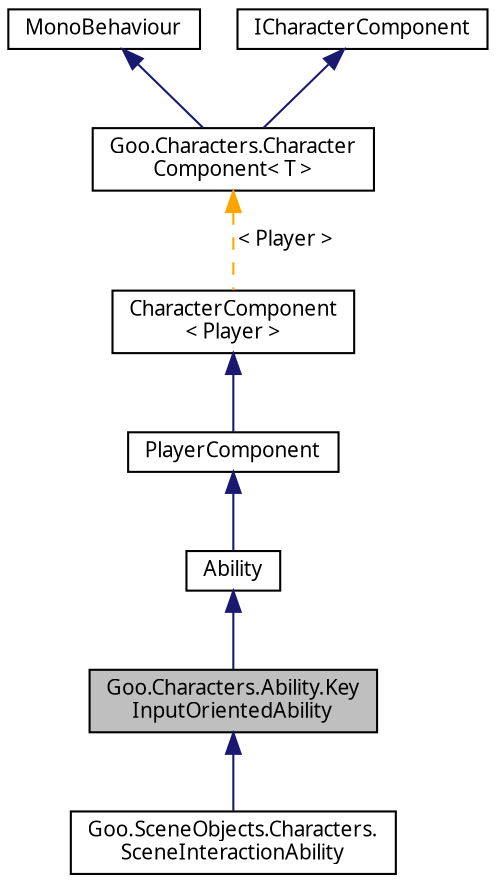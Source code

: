 digraph "Goo.Characters.Ability.KeyInputOrientedAbility"
{
 // LATEX_PDF_SIZE
  edge [fontname="Calibrii",fontsize="10",labelfontname="Calibrii",labelfontsize="10"];
  node [fontname="Calibrii",fontsize="10",shape=record];
  Node1 [label="Goo.Characters.Ability.Key\lInputOrientedAbility",height=0.2,width=0.4,color="black", fillcolor="grey75", style="filled", fontcolor="black",tooltip=" "];
  Node2 -> Node1 [dir="back",color="midnightblue",fontsize="10",style="solid",fontname="Calibrii"];
  Node2 [label="Ability",height=0.2,width=0.4,color="black", fillcolor="white", style="filled",URL="$d1/db9/classGoo_1_1Characters_1_1Ability_1_1Ability.html",tooltip=" "];
  Node3 -> Node2 [dir="back",color="midnightblue",fontsize="10",style="solid",fontname="Calibrii"];
  Node3 [label="PlayerComponent",height=0.2,width=0.4,color="black", fillcolor="white", style="filled",URL="$d8/d97/classGoo_1_1Characters_1_1PlayerComponent.html",tooltip=" "];
  Node4 -> Node3 [dir="back",color="midnightblue",fontsize="10",style="solid",fontname="Calibrii"];
  Node4 [label="CharacterComponent\l\< Player \>",height=0.2,width=0.4,color="black", fillcolor="white", style="filled",URL="$d2/d2c/classGoo_1_1Characters_1_1CharacterComponent.html",tooltip=" "];
  Node5 -> Node4 [dir="back",color="orange",fontsize="10",style="dashed",label=" \< Player \>" ,fontname="Calibrii"];
  Node5 [label="Goo.Characters.Character\lComponent\< T \>",height=0.2,width=0.4,color="black", fillcolor="white", style="filled",URL="$d2/d2c/classGoo_1_1Characters_1_1CharacterComponent.html",tooltip=" "];
  Node6 -> Node5 [dir="back",color="midnightblue",fontsize="10",style="solid",fontname="Calibrii"];
  Node6 [label="MonoBehaviour",height=0.2,width=0.4,color="black", fillcolor="white", style="filled",tooltip=" "];
  Node7 -> Node5 [dir="back",color="midnightblue",fontsize="10",style="solid",fontname="Calibrii"];
  Node7 [label="ICharacterComponent",height=0.2,width=0.4,color="black", fillcolor="white", style="filled",URL="$d6/d11/interfaceGoo_1_1Characters_1_1ICharacterComponent.html",tooltip=" "];
  Node1 -> Node8 [dir="back",color="midnightblue",fontsize="10",style="solid",fontname="Calibrii"];
  Node8 [label="Goo.SceneObjects.Characters.\lSceneInteractionAbility",height=0.2,width=0.4,color="black", fillcolor="white", style="filled",URL="$d0/d0b/classGoo_1_1SceneObjects_1_1Characters_1_1SceneInteractionAbility.html",tooltip=" "];
}
